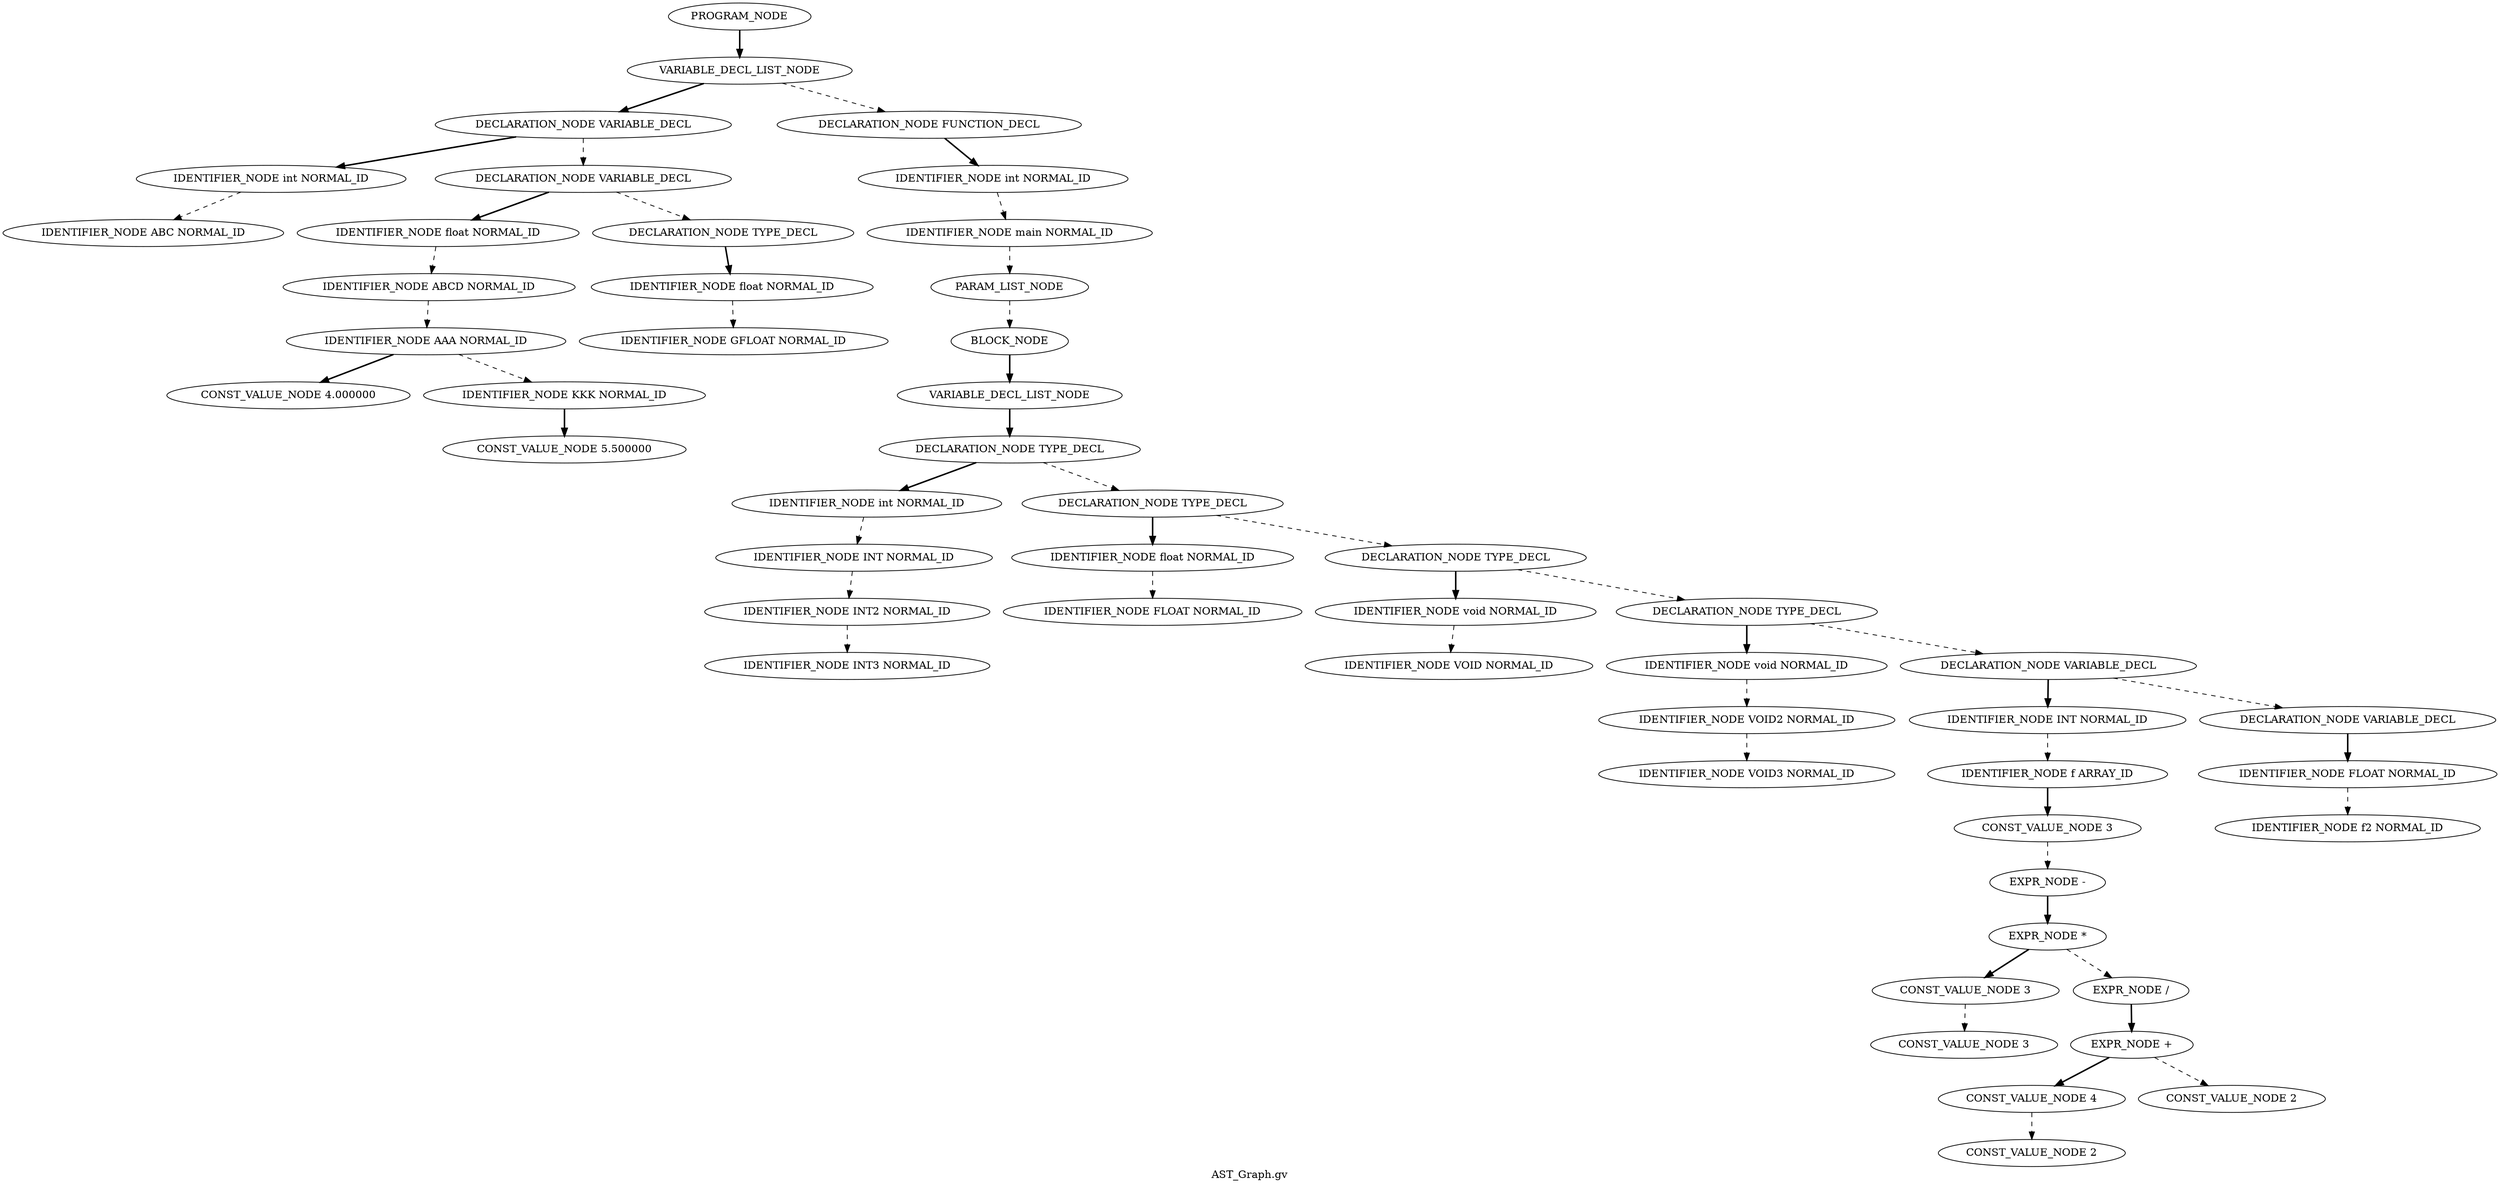 Digraph AST
{
label = "AST_Graph.gv"
node0 [label ="PROGRAM_NODE"]
node1 [label ="VARIABLE_DECL_LIST_NODE"]
node2 [label ="DECLARATION_NODE VARIABLE_DECL"]
node3 [label ="IDENTIFIER_NODE int NORMAL_ID"]
node4 [label ="IDENTIFIER_NODE ABC NORMAL_ID"]
node3 -> node4 [style = dashed]
node2 -> node3 [style = bold]
node5 [label ="DECLARATION_NODE VARIABLE_DECL"]
node6 [label ="IDENTIFIER_NODE float NORMAL_ID"]
node7 [label ="IDENTIFIER_NODE ABCD NORMAL_ID"]
node8 [label ="IDENTIFIER_NODE AAA NORMAL_ID"]
node9 [label ="CONST_VALUE_NODE 4.000000"]
node8 -> node9 [style = bold]
node10 [label ="IDENTIFIER_NODE KKK NORMAL_ID"]
node11 [label ="CONST_VALUE_NODE 5.500000"]
node10 -> node11 [style = bold]
node8 -> node10 [style = dashed]
node7 -> node8 [style = dashed]
node6 -> node7 [style = dashed]
node5 -> node6 [style = bold]
node12 [label ="DECLARATION_NODE TYPE_DECL"]
node13 [label ="IDENTIFIER_NODE float NORMAL_ID"]
node14 [label ="IDENTIFIER_NODE GFLOAT NORMAL_ID"]
node13 -> node14 [style = dashed]
node12 -> node13 [style = bold]
node5 -> node12 [style = dashed]
node2 -> node5 [style = dashed]
node1 -> node2 [style = bold]
node15 [label ="DECLARATION_NODE FUNCTION_DECL"]
node16 [label ="IDENTIFIER_NODE int NORMAL_ID"]
node17 [label ="IDENTIFIER_NODE main NORMAL_ID"]
node18 [label ="PARAM_LIST_NODE"]
node19 [label ="BLOCK_NODE"]
node20 [label ="VARIABLE_DECL_LIST_NODE"]
node21 [label ="DECLARATION_NODE TYPE_DECL"]
node22 [label ="IDENTIFIER_NODE int NORMAL_ID"]
node23 [label ="IDENTIFIER_NODE INT NORMAL_ID"]
node24 [label ="IDENTIFIER_NODE INT2 NORMAL_ID"]
node25 [label ="IDENTIFIER_NODE INT3 NORMAL_ID"]
node24 -> node25 [style = dashed]
node23 -> node24 [style = dashed]
node22 -> node23 [style = dashed]
node21 -> node22 [style = bold]
node26 [label ="DECLARATION_NODE TYPE_DECL"]
node27 [label ="IDENTIFIER_NODE float NORMAL_ID"]
node28 [label ="IDENTIFIER_NODE FLOAT NORMAL_ID"]
node27 -> node28 [style = dashed]
node26 -> node27 [style = bold]
node29 [label ="DECLARATION_NODE TYPE_DECL"]
node30 [label ="IDENTIFIER_NODE void NORMAL_ID"]
node31 [label ="IDENTIFIER_NODE VOID NORMAL_ID"]
node30 -> node31 [style = dashed]
node29 -> node30 [style = bold]
node32 [label ="DECLARATION_NODE TYPE_DECL"]
node33 [label ="IDENTIFIER_NODE void NORMAL_ID"]
node34 [label ="IDENTIFIER_NODE VOID2 NORMAL_ID"]
node35 [label ="IDENTIFIER_NODE VOID3 NORMAL_ID"]
node34 -> node35 [style = dashed]
node33 -> node34 [style = dashed]
node32 -> node33 [style = bold]
node36 [label ="DECLARATION_NODE VARIABLE_DECL"]
node37 [label ="IDENTIFIER_NODE INT NORMAL_ID"]
node38 [label ="IDENTIFIER_NODE f ARRAY_ID"]
node39 [label ="CONST_VALUE_NODE 3"]
node40 [label ="EXPR_NODE -"]
node41 [label ="EXPR_NODE *"]
node42 [label ="CONST_VALUE_NODE 3"]
node43 [label ="CONST_VALUE_NODE 3"]
node42 -> node43 [style = dashed]
node41 -> node42 [style = bold]
node44 [label ="EXPR_NODE /"]
node45 [label ="EXPR_NODE +"]
node46 [label ="CONST_VALUE_NODE 4"]
node47 [label ="CONST_VALUE_NODE 2"]
node46 -> node47 [style = dashed]
node45 -> node46 [style = bold]
node48 [label ="CONST_VALUE_NODE 2"]
node45 -> node48 [style = dashed]
node44 -> node45 [style = bold]
node41 -> node44 [style = dashed]
node40 -> node41 [style = bold]
node39 -> node40 [style = dashed]
node38 -> node39 [style = bold]
node37 -> node38 [style = dashed]
node36 -> node37 [style = bold]
node49 [label ="DECLARATION_NODE VARIABLE_DECL"]
node50 [label ="IDENTIFIER_NODE FLOAT NORMAL_ID"]
node51 [label ="IDENTIFIER_NODE f2 NORMAL_ID"]
node50 -> node51 [style = dashed]
node49 -> node50 [style = bold]
node36 -> node49 [style = dashed]
node32 -> node36 [style = dashed]
node29 -> node32 [style = dashed]
node26 -> node29 [style = dashed]
node21 -> node26 [style = dashed]
node20 -> node21 [style = bold]
node19 -> node20 [style = bold]
node18 -> node19 [style = dashed]
node17 -> node18 [style = dashed]
node16 -> node17 [style = dashed]
node15 -> node16 [style = bold]
node1 -> node15 [style = dashed]
node0 -> node1 [style = bold]
}

